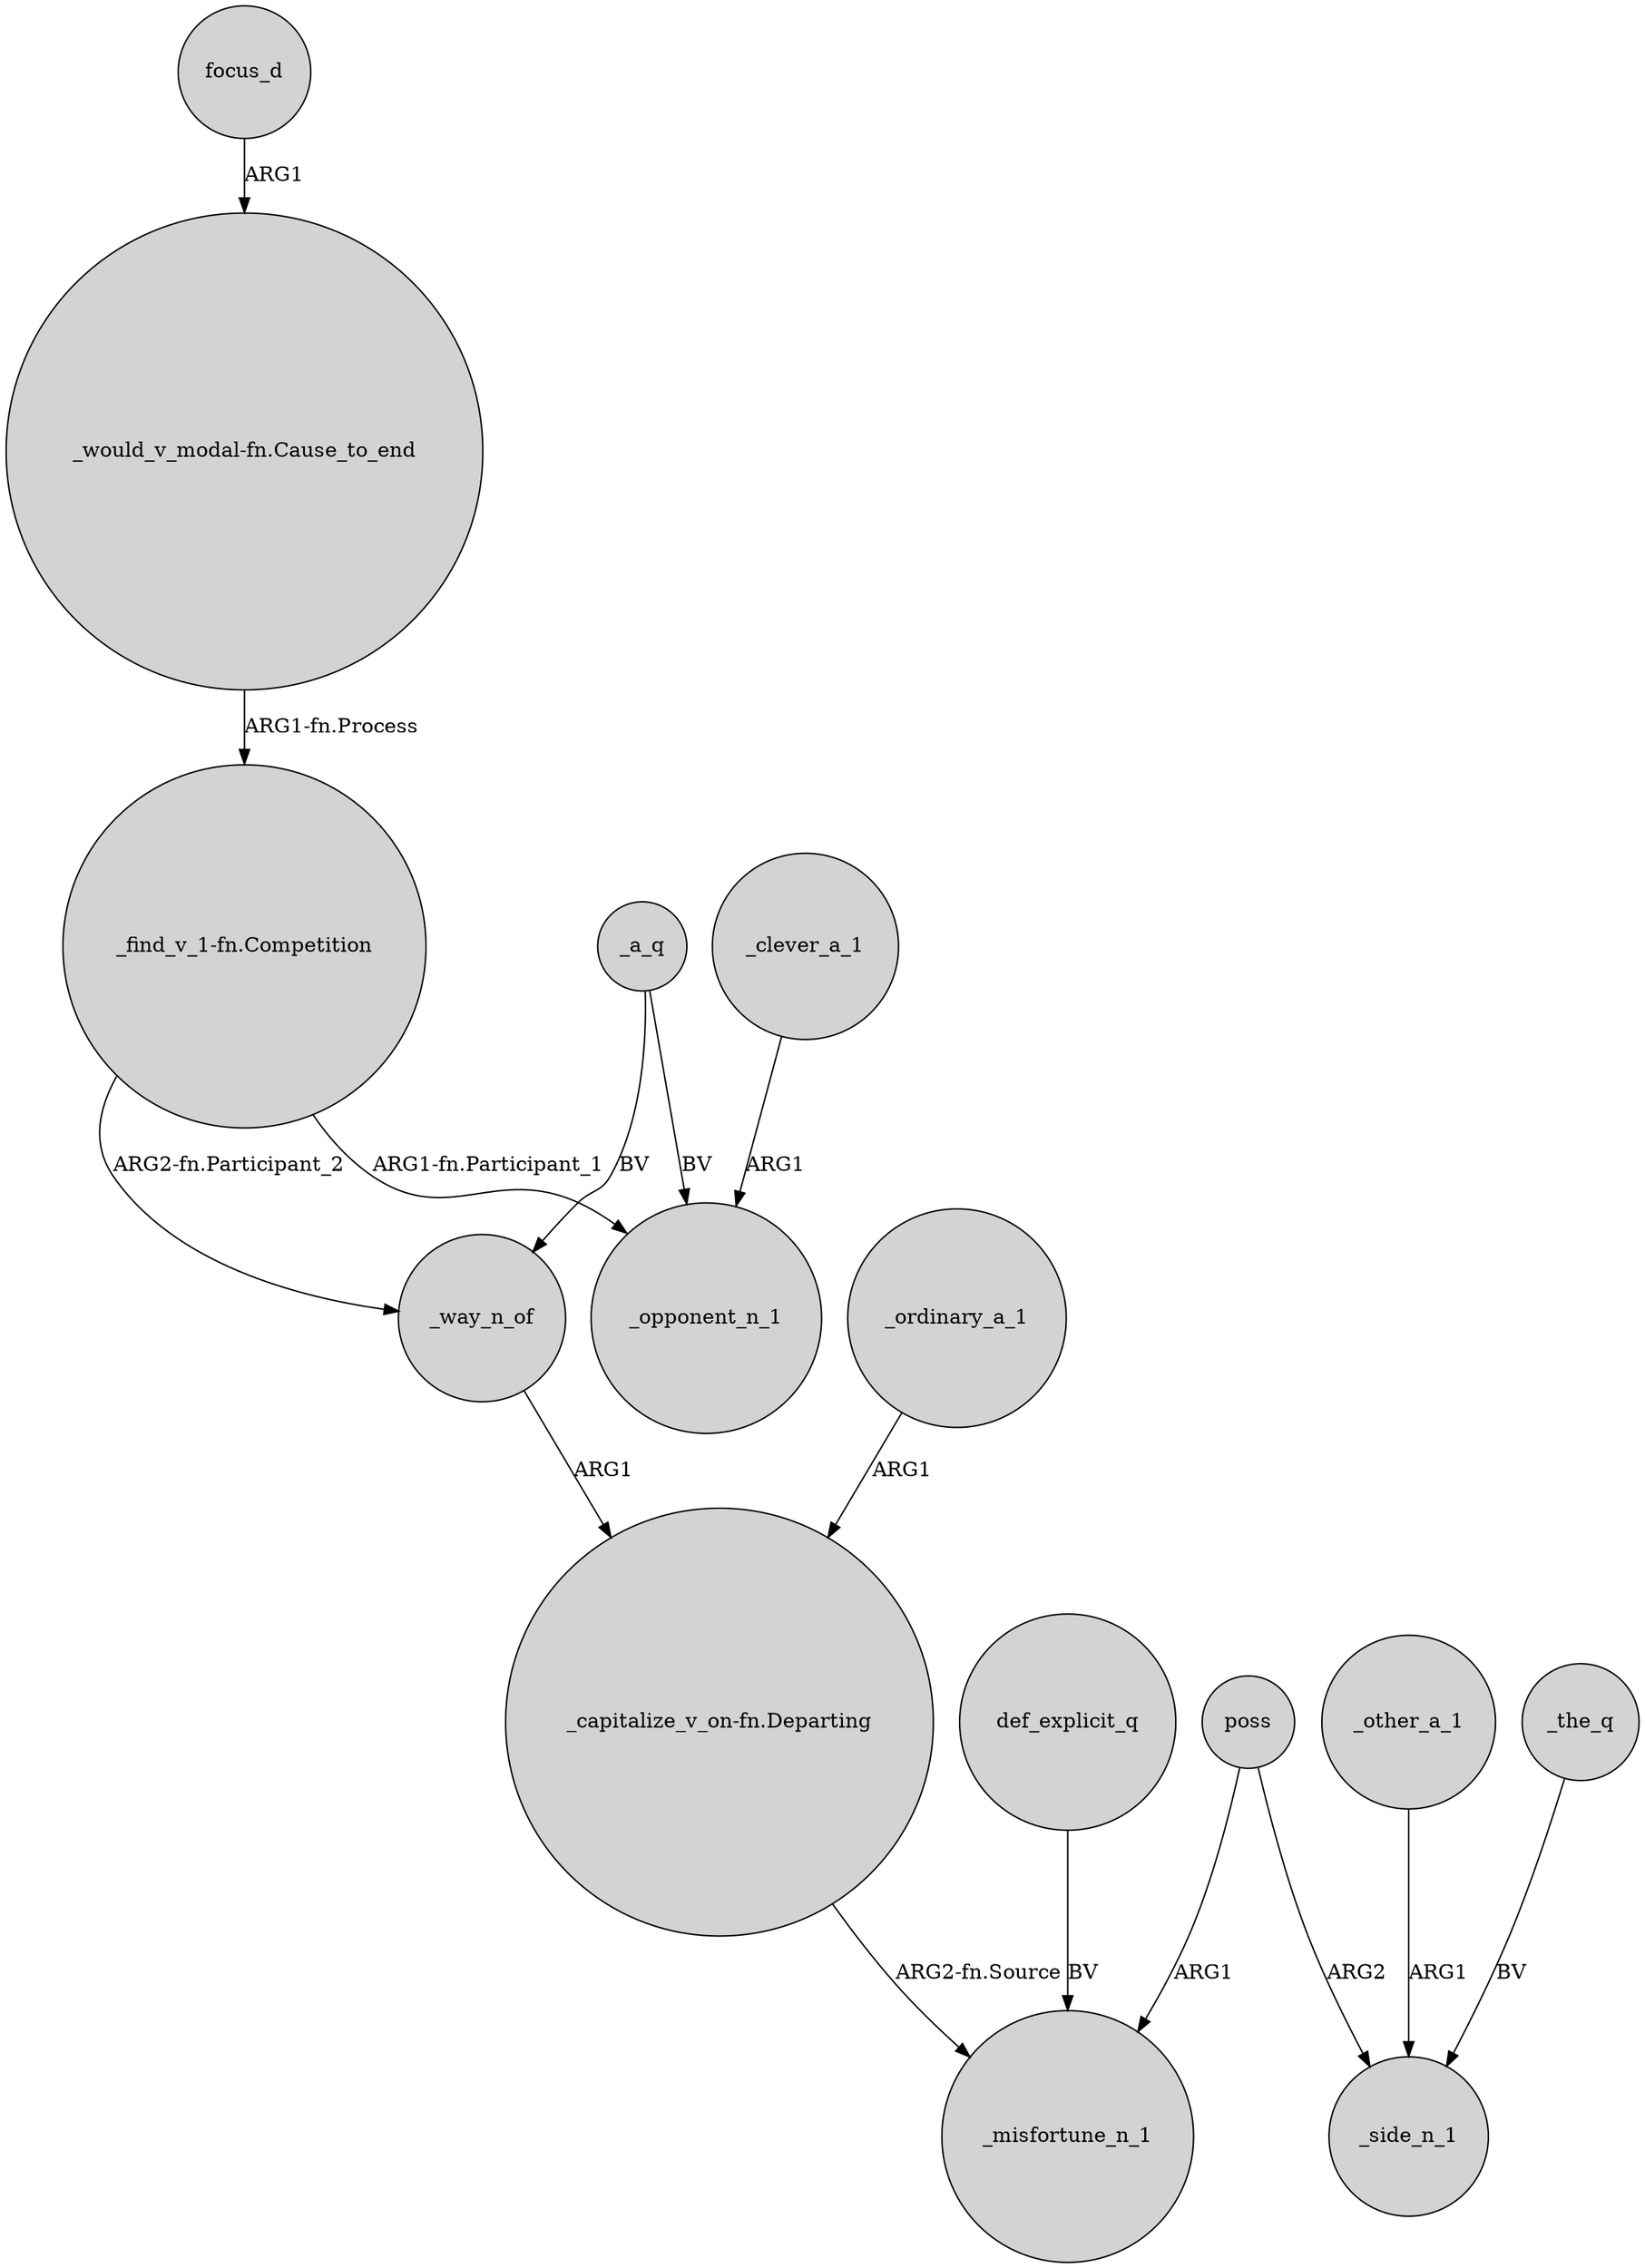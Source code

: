digraph {
	node [shape=circle style=filled]
	_a_q -> _way_n_of [label=BV]
	_other_a_1 -> _side_n_1 [label=ARG1]
	_way_n_of -> "_capitalize_v_on-fn.Departing" [label=ARG1]
	"_find_v_1-fn.Competition" -> _opponent_n_1 [label="ARG1-fn.Participant_1"]
	focus_d -> "_would_v_modal-fn.Cause_to_end" [label=ARG1]
	"_find_v_1-fn.Competition" -> _way_n_of [label="ARG2-fn.Participant_2"]
	_the_q -> _side_n_1 [label=BV]
	poss -> _side_n_1 [label=ARG2]
	_clever_a_1 -> _opponent_n_1 [label=ARG1]
	_ordinary_a_1 -> "_capitalize_v_on-fn.Departing" [label=ARG1]
	"_would_v_modal-fn.Cause_to_end" -> "_find_v_1-fn.Competition" [label="ARG1-fn.Process"]
	def_explicit_q -> _misfortune_n_1 [label=BV]
	_a_q -> _opponent_n_1 [label=BV]
	"_capitalize_v_on-fn.Departing" -> _misfortune_n_1 [label="ARG2-fn.Source"]
	poss -> _misfortune_n_1 [label=ARG1]
}
